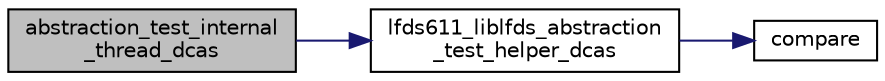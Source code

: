 digraph "abstraction_test_internal_thread_dcas"
{
 // LATEX_PDF_SIZE
  edge [fontname="Helvetica",fontsize="10",labelfontname="Helvetica",labelfontsize="10"];
  node [fontname="Helvetica",fontsize="10",shape=record];
  rankdir="LR";
  Node1 [label="abstraction_test_internal\l_thread_dcas",height=0.2,width=0.4,color="black", fillcolor="grey75", style="filled", fontcolor="black",tooltip=" "];
  Node1 -> Node2 [color="midnightblue",fontsize="10",style="solid",fontname="Helvetica"];
  Node2 [label="lfds611_liblfds_abstraction\l_test_helper_dcas",height=0.2,width=0.4,color="black", fillcolor="white", style="filled",URL="$liblfds611_8h.html#a9dd46c1d03e86570f0ce1df2ff14e9fe",tooltip=" "];
  Node2 -> Node3 [color="midnightblue",fontsize="10",style="solid",fontname="Helvetica"];
  Node3 [label="compare",height=0.2,width=0.4,color="black", fillcolor="white", style="filled",URL="$list_8c.html#ac70138609ef6aa6fabca57aca8681e83",tooltip="compare the value of two parameters"];
}
